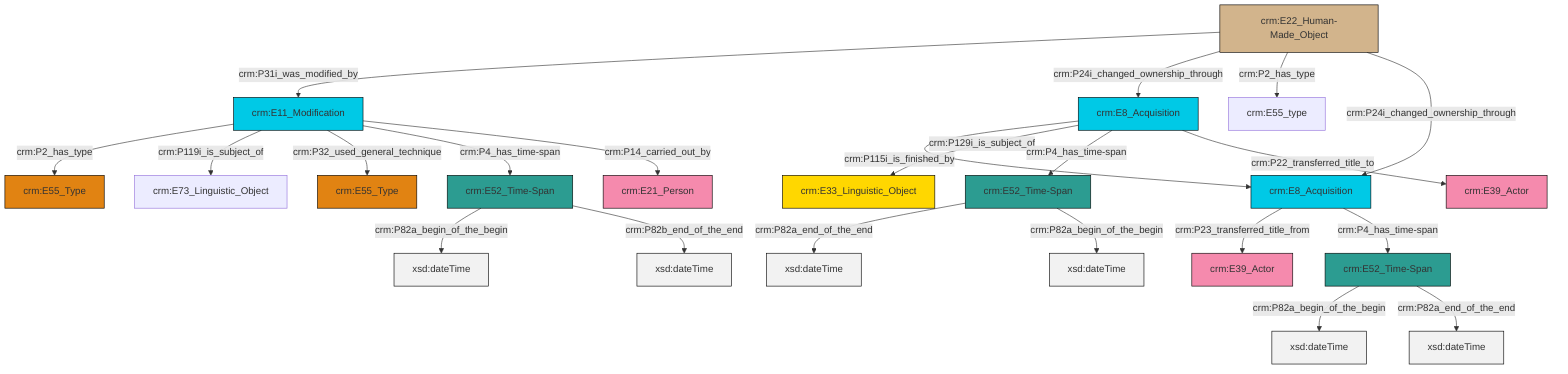 graph TD
classDef Literal fill:#f2f2f2,stroke:#000000;
classDef CRM_Entity fill:#FFFFFF,stroke:#000000;
classDef Temporal_Entity fill:#00C9E6, stroke:#000000;
classDef Type fill:#E18312, stroke:#000000;
classDef Time-Span fill:#2C9C91, stroke:#000000;
classDef Appellation fill:#FFEB7F, stroke:#000000;
classDef Place fill:#008836, stroke:#000000;
classDef Persistent_Item fill:#B266B2, stroke:#000000;
classDef Conceptual_Object fill:#FFD700, stroke:#000000;
classDef Physical_Thing fill:#D2B48C, stroke:#000000;
classDef Actor fill:#f58aad, stroke:#000000;
classDef PC_Classes fill:#4ce600, stroke:#000000;
classDef Multi fill:#cccccc,stroke:#000000;

2["crm:E11_Modification"]:::Temporal_Entity -->|crm:P2_has_type| 3["crm:E55_Type"]:::Type
10["crm:E52_Time-Span"]:::Time-Span -->|crm:P82a_begin_of_the_begin| 11[xsd:dateTime]:::Literal
2["crm:E11_Modification"]:::Temporal_Entity -->|crm:P119i_is_subject_of| 21["crm:E73_Linguistic_Object"]:::Default
15["crm:E22_Human-Made_Object"]:::Physical_Thing -->|crm:P31i_was_modified_by| 2["crm:E11_Modification"]:::Temporal_Entity
6["crm:E52_Time-Span"]:::Time-Span -->|crm:P82a_end_of_the_end| 22[xsd:dateTime]:::Literal
8["crm:E8_Acquisition"]:::Temporal_Entity -->|crm:P23_transferred_title_from| 0["crm:E39_Actor"]:::Actor
12["crm:E52_Time-Span"]:::Time-Span -->|crm:P82a_begin_of_the_begin| 25[xsd:dateTime]:::Literal
2["crm:E11_Modification"]:::Temporal_Entity -->|crm:P32_used_general_technique| 26["crm:E55_Type"]:::Type
4["crm:E8_Acquisition"]:::Temporal_Entity -->|crm:P115i_is_finished_by| 8["crm:E8_Acquisition"]:::Temporal_Entity
10["crm:E52_Time-Span"]:::Time-Span -->|crm:P82b_end_of_the_end| 27[xsd:dateTime]:::Literal
2["crm:E11_Modification"]:::Temporal_Entity -->|crm:P4_has_time-span| 10["crm:E52_Time-Span"]:::Time-Span
2["crm:E11_Modification"]:::Temporal_Entity -->|crm:P14_carried_out_by| 23["crm:E21_Person"]:::Actor
15["crm:E22_Human-Made_Object"]:::Physical_Thing -->|crm:P24i_changed_ownership_through| 4["crm:E8_Acquisition"]:::Temporal_Entity
15["crm:E22_Human-Made_Object"]:::Physical_Thing -->|crm:P2_has_type| 19["crm:E55_type"]:::Default
4["crm:E8_Acquisition"]:::Temporal_Entity -->|crm:P129i_is_subject_of| 17["crm:E33_Linguistic_Object"]:::Conceptual_Object
4["crm:E8_Acquisition"]:::Temporal_Entity -->|crm:P4_has_time-span| 6["crm:E52_Time-Span"]:::Time-Span
12["crm:E52_Time-Span"]:::Time-Span -->|crm:P82a_end_of_the_end| 33[xsd:dateTime]:::Literal
8["crm:E8_Acquisition"]:::Temporal_Entity -->|crm:P4_has_time-span| 12["crm:E52_Time-Span"]:::Time-Span
15["crm:E22_Human-Made_Object"]:::Physical_Thing -->|crm:P24i_changed_ownership_through| 8["crm:E8_Acquisition"]:::Temporal_Entity
6["crm:E52_Time-Span"]:::Time-Span -->|crm:P82a_begin_of_the_begin| 34[xsd:dateTime]:::Literal
4["crm:E8_Acquisition"]:::Temporal_Entity -->|crm:P22_transferred_title_to| 29["crm:E39_Actor"]:::Actor